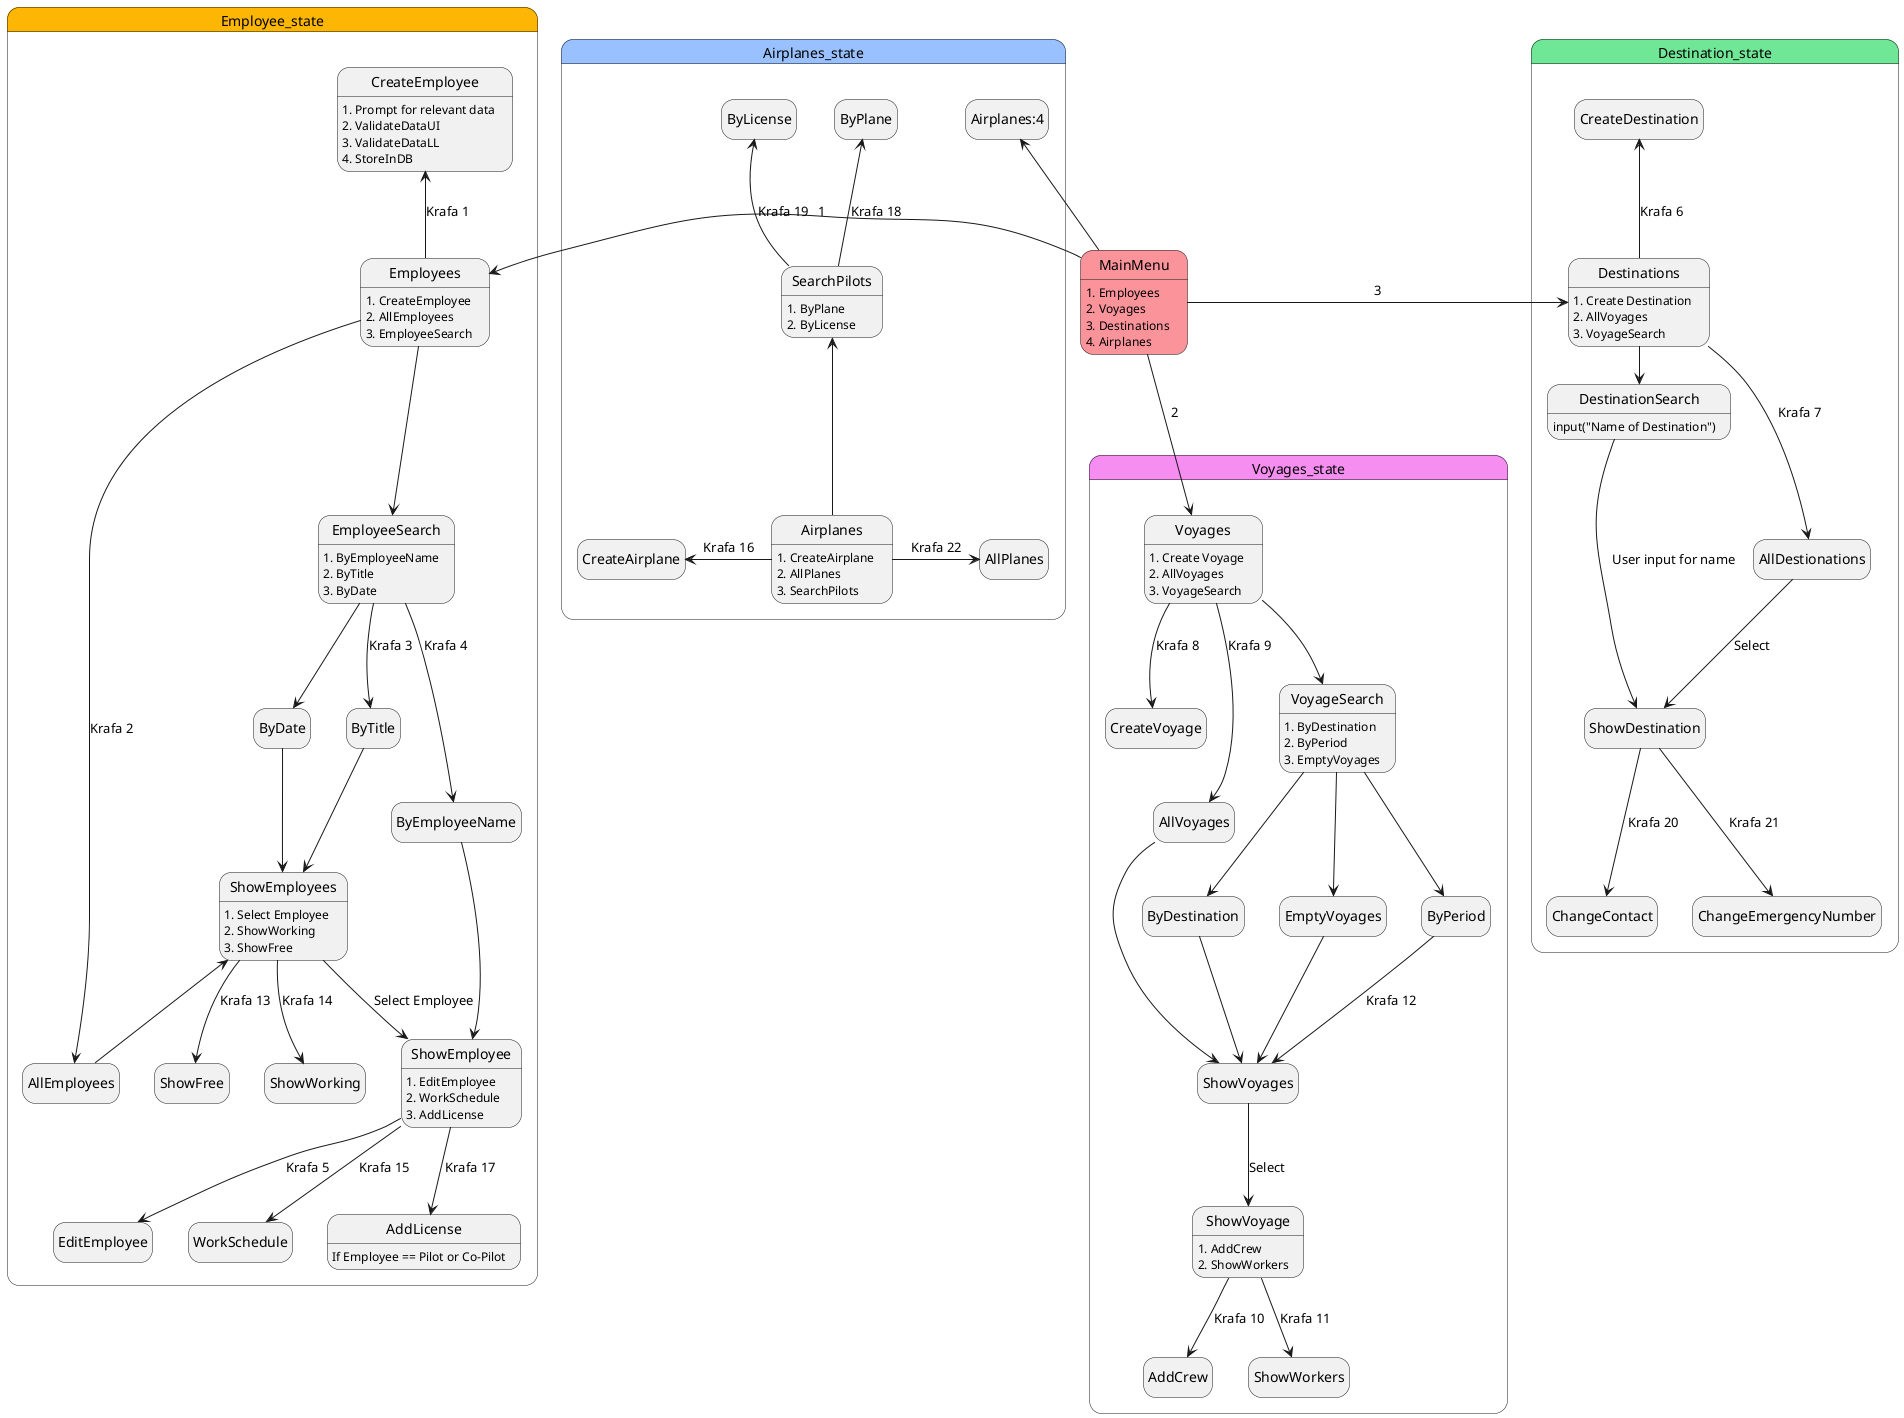 @startuml UI_states
hide empty description
MainMenu: 1. Employees \n2. Voyages \n3. Destinations \n4. Airplanes

state Employee_state #fcb603{

    MainMenu #fa939a -Left-> Employees: 1
    Employees: 1. CreateEmployee \n2. AllEmployees \n3. EmployeeSearch
    Employees -up-> CreateEmployee: Krafa 1
    CreateEmployee: 1. Prompt for relevant data \n2. ValidateDataUI \n3. ValidateDataLL\n4. StoreInDB
    Employees -up-> AllEmployees: Krafa 2
    AllEmployees -up-> ShowEmployees
    Employees -down-> EmployeeSearch
    EmployeeSearch: 1. ByEmployeeName\n2. ByTitle \n3. ByDate
    EmployeeSearch --> ByTitle: Krafa 3
    ByTitle --> ShowEmployees
    ShowEmployees: 1. Select Employee \n2. ShowWorking \n3. ShowFree
    EmployeeSearch --> ByEmployeeName: Krafa 4
    ByEmployeeName --> ShowEmployee
    ShowEmployee: 1. EditEmployee \n2. WorkSchedule\n3. AddLicense
    ShowEmployee --> EditEmployee: Krafa 5
    ShowEmployee --> WorkSchedule: Krafa 15
    EmployeeSearch --> ByDate
    ByDate --> ShowEmployees
    ShowEmployees --> ShowFree: Krafa 13
    ShowEmployees --> ShowWorking: Krafa 14
    ShowEmployees --> ShowEmployee: Select Employee
    ShowEmployee --> AddLicense: Krafa 17
    AddLicense: If Employee == Pilot or Co-Pilot

}


state Voyages_state #f58ef0{
    MainMenu -Down-> Voyages: 2
    Voyages: 1. Create Voyage \n2. AllVoyages \n3. VoyageSearch
    Voyages --> CreateVoyage: Krafa 8
    Voyages --> AllVoyages: Krafa 9
    AllVoyages --> ShowVoyages
    Voyages --> VoyageSearch
    VoyageSearch: 1. ByDestination \n2. ByPeriod \n3. EmptyVoyages
    VoyageSearch --> ByDestination
    VoyageSearch --> EmptyVoyages
    VoyageSearch --> ByPeriod
    ByDestination --> ShowVoyages

    EmptyVoyages --> ShowVoyages
    ByPeriod --> ShowVoyages: Krafa 12
    ShowVoyages --> ShowVoyage: Select
    ShowVoyage: 1. AddCrew \n2. ShowWorkers
    ShowVoyage --> AddCrew: Krafa 10
    ShowVoyage --> ShowWorkers: Krafa 11

}

state Destination_state #70e697{
    MainMenu -Right-> Destinations: 3
    Destinations:1. Create Destination \n2. AllVoyages \n3. VoyageSearch
    Destinations -up-> CreateDestination: Krafa 6
    Destinations -down-> AllDestionations: Krafa 7
    AllDestionations --> ShowDestination: Select
    Destinations -right-> DestinationSearch
    DestinationSearch: input("Name of Destination")
    DestinationSearch --> ShowDestination: User input for name
    ShowDestination --> ChangeContact: Krafa 20
    ShowDestination --> ChangeEmergencyNumber: Krafa 21

}

state Airplanes_state #99c0ff{
    MainMenu -up-> Airplanes:4 
    Airplanes: 1. CreateAirplane \n2. AllPlanes \n3. SearchPilots
    Airplanes -left-> CreateAirplane: Krafa 16
    Airplanes -right-> AllPlanes: Krafa 22
    Airplanes -up-> SearchPilots
    SearchPilots: 1. ByPlane \n2. ByLicense
    SearchPilots -up-> ByLicense: Krafa 19
    SearchPilots -up-> ByPlane: Krafa 18

}

@enduml